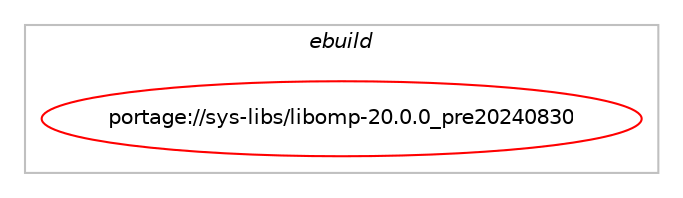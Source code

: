 digraph prolog {

# *************
# Graph options
# *************

newrank=true;
concentrate=true;
compound=true;
graph [rankdir=LR,fontname=Helvetica,fontsize=10,ranksep=1.5];#, ranksep=2.5, nodesep=0.2];
edge  [arrowhead=vee];
node  [fontname=Helvetica,fontsize=10];

# **********
# The ebuild
# **********

subgraph cluster_leftcol {
color=gray;
label=<<i>ebuild</i>>;
id [label="portage://sys-libs/libomp-20.0.0_pre20240830", color=red, width=4, href="../sys-libs/libomp-20.0.0_pre20240830.svg"];
}

# ****************
# The dependencies
# ****************

subgraph cluster_midcol {
color=gray;
label=<<i>dependencies</i>>;
subgraph cluster_compile {
fillcolor="#eeeeee";
style=filled;
label=<<i>compile</i>>;
# *** BEGIN UNKNOWN DEPENDENCY TYPE (TODO) ***
# id -> equal(use_conditional_group(positive,gdb-plugin,portage://sys-libs/libomp-20.0.0_pre20240830,[use_conditional_group(positive,python_single_target_python3_10,portage://sys-libs/libomp-20.0.0_pre20240830,[package_dependency(portage://sys-libs/libomp-20.0.0_pre20240830,install,no,dev-lang,python,none,[,,],[slot(3.10)],[])]),use_conditional_group(positive,python_single_target_python3_11,portage://sys-libs/libomp-20.0.0_pre20240830,[package_dependency(portage://sys-libs/libomp-20.0.0_pre20240830,install,no,dev-lang,python,none,[,,],[slot(3.11)],[])]),use_conditional_group(positive,python_single_target_python3_12,portage://sys-libs/libomp-20.0.0_pre20240830,[package_dependency(portage://sys-libs/libomp-20.0.0_pre20240830,install,no,dev-lang,python,none,[,,],[slot(3.12)],[])]),use_conditional_group(positive,python_single_target_python3_13,portage://sys-libs/libomp-20.0.0_pre20240830,[package_dependency(portage://sys-libs/libomp-20.0.0_pre20240830,install,no,dev-lang,python,none,[,,],[slot(3.13)],[])])]))
# *** END UNKNOWN DEPENDENCY TYPE (TODO) ***

# *** BEGIN UNKNOWN DEPENDENCY TYPE (TODO) ***
# id -> equal(use_conditional_group(positive,hwloc,portage://sys-libs/libomp-20.0.0_pre20240830,[package_dependency(portage://sys-libs/libomp-20.0.0_pre20240830,install,no,sys-apps,hwloc,greaterequal,[2.5,,,2.5],[slot(0),equal],[use(optenable(abi_x86_32),negative),use(optenable(abi_x86_64),negative),use(optenable(abi_x86_x32),negative),use(optenable(abi_mips_n32),negative),use(optenable(abi_mips_n64),negative),use(optenable(abi_mips_o32),negative),use(optenable(abi_s390_32),negative),use(optenable(abi_s390_64),negative)])]))
# *** END UNKNOWN DEPENDENCY TYPE (TODO) ***

}
subgraph cluster_compileandrun {
fillcolor="#eeeeee";
style=filled;
label=<<i>compile and run</i>>;
}
subgraph cluster_run {
fillcolor="#eeeeee";
style=filled;
label=<<i>run</i>>;
# *** BEGIN UNKNOWN DEPENDENCY TYPE (TODO) ***
# id -> equal(use_conditional_group(positive,gdb-plugin,portage://sys-libs/libomp-20.0.0_pre20240830,[use_conditional_group(positive,python_single_target_python3_10,portage://sys-libs/libomp-20.0.0_pre20240830,[package_dependency(portage://sys-libs/libomp-20.0.0_pre20240830,run,no,dev-lang,python,none,[,,],[slot(3.10)],[])]),use_conditional_group(positive,python_single_target_python3_11,portage://sys-libs/libomp-20.0.0_pre20240830,[package_dependency(portage://sys-libs/libomp-20.0.0_pre20240830,run,no,dev-lang,python,none,[,,],[slot(3.11)],[])]),use_conditional_group(positive,python_single_target_python3_12,portage://sys-libs/libomp-20.0.0_pre20240830,[package_dependency(portage://sys-libs/libomp-20.0.0_pre20240830,run,no,dev-lang,python,none,[,,],[slot(3.12)],[])]),use_conditional_group(positive,python_single_target_python3_13,portage://sys-libs/libomp-20.0.0_pre20240830,[package_dependency(portage://sys-libs/libomp-20.0.0_pre20240830,run,no,dev-lang,python,none,[,,],[slot(3.13)],[])])]))
# *** END UNKNOWN DEPENDENCY TYPE (TODO) ***

# *** BEGIN UNKNOWN DEPENDENCY TYPE (TODO) ***
# id -> equal(use_conditional_group(positive,hwloc,portage://sys-libs/libomp-20.0.0_pre20240830,[package_dependency(portage://sys-libs/libomp-20.0.0_pre20240830,run,no,sys-apps,hwloc,greaterequal,[2.5,,,2.5],[slot(0),equal],[use(optenable(abi_x86_32),negative),use(optenable(abi_x86_64),negative),use(optenable(abi_x86_x32),negative),use(optenable(abi_mips_n32),negative),use(optenable(abi_mips_n64),negative),use(optenable(abi_mips_o32),negative),use(optenable(abi_s390_32),negative),use(optenable(abi_s390_64),negative)])]))
# *** END UNKNOWN DEPENDENCY TYPE (TODO) ***

}
}

# **************
# The candidates
# **************

subgraph cluster_choices {
rank=same;
color=gray;
label=<<i>candidates</i>>;

}

}
